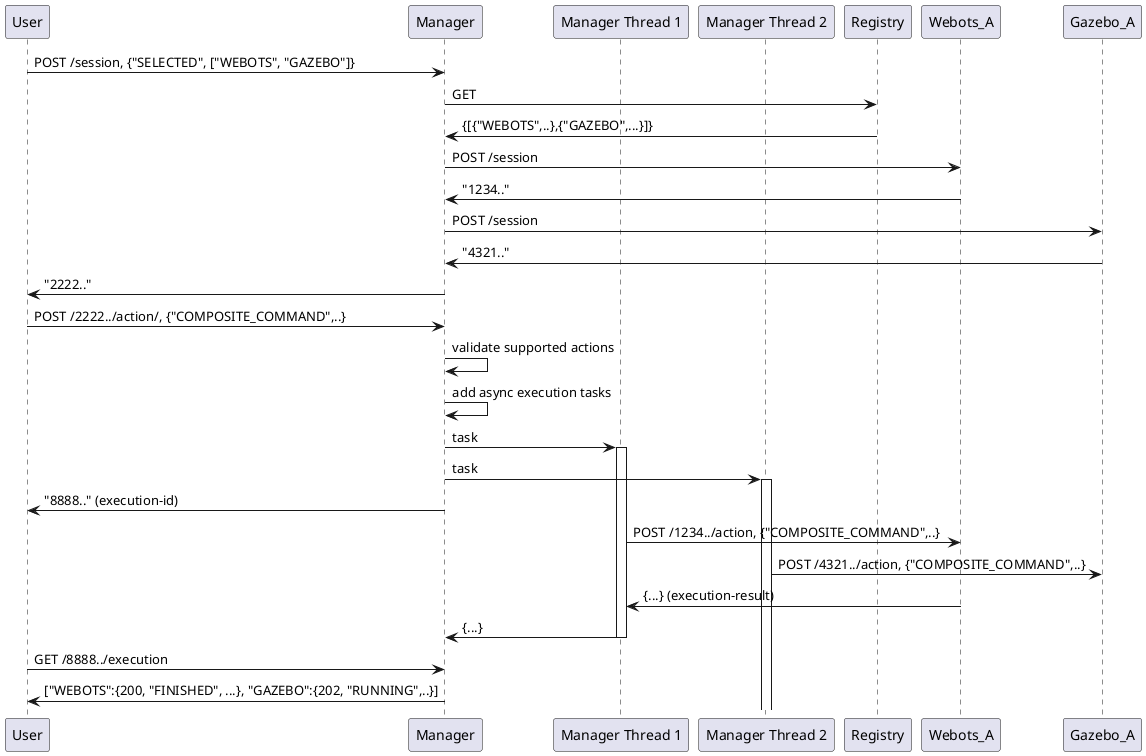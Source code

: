 @startuml
participant "User" as U
participant "Manager" as M
participant "Manager Thread 1" as MT1
participant "Manager Thread 2" as MT2
participant "Registry" as R
participant "Webots_A" as W
participant "Gazebo_A" as G

U -> M: POST /session, {"SELECTED", ["WEBOTS", "GAZEBO"]}
M -> R: GET
R -> M: {[{"WEBOTS",..},{"GAZEBO",...}]}
M -> W: POST /session
W -> M: "1234.."
M -> G: POST /session
G -> M: "4321.."
M -> U: "2222.."
U -> M: POST /2222../action/, {"COMPOSITE_COMMAND",..}
M -> M: validate supported actions
M -> M: add async execution tasks
M -> MT1: task
activate MT1
M -> MT2: task
activate MT2
M -> U: "8888.." (execution-id)
MT1 -> W: POST /1234../action, {"COMPOSITE_COMMAND",..}
MT2 -> G: POST /4321../action, {"COMPOSITE_COMMAND",..}
W -> MT1: {...} (execution-result)
MT1 -> M: {...}
deactivate MT1
U -> M: GET /8888../execution
M -> U: ["WEBOTS":{200, "FINISHED", ...}, "GAZEBO":{202, "RUNNING",..}]

@enduml
